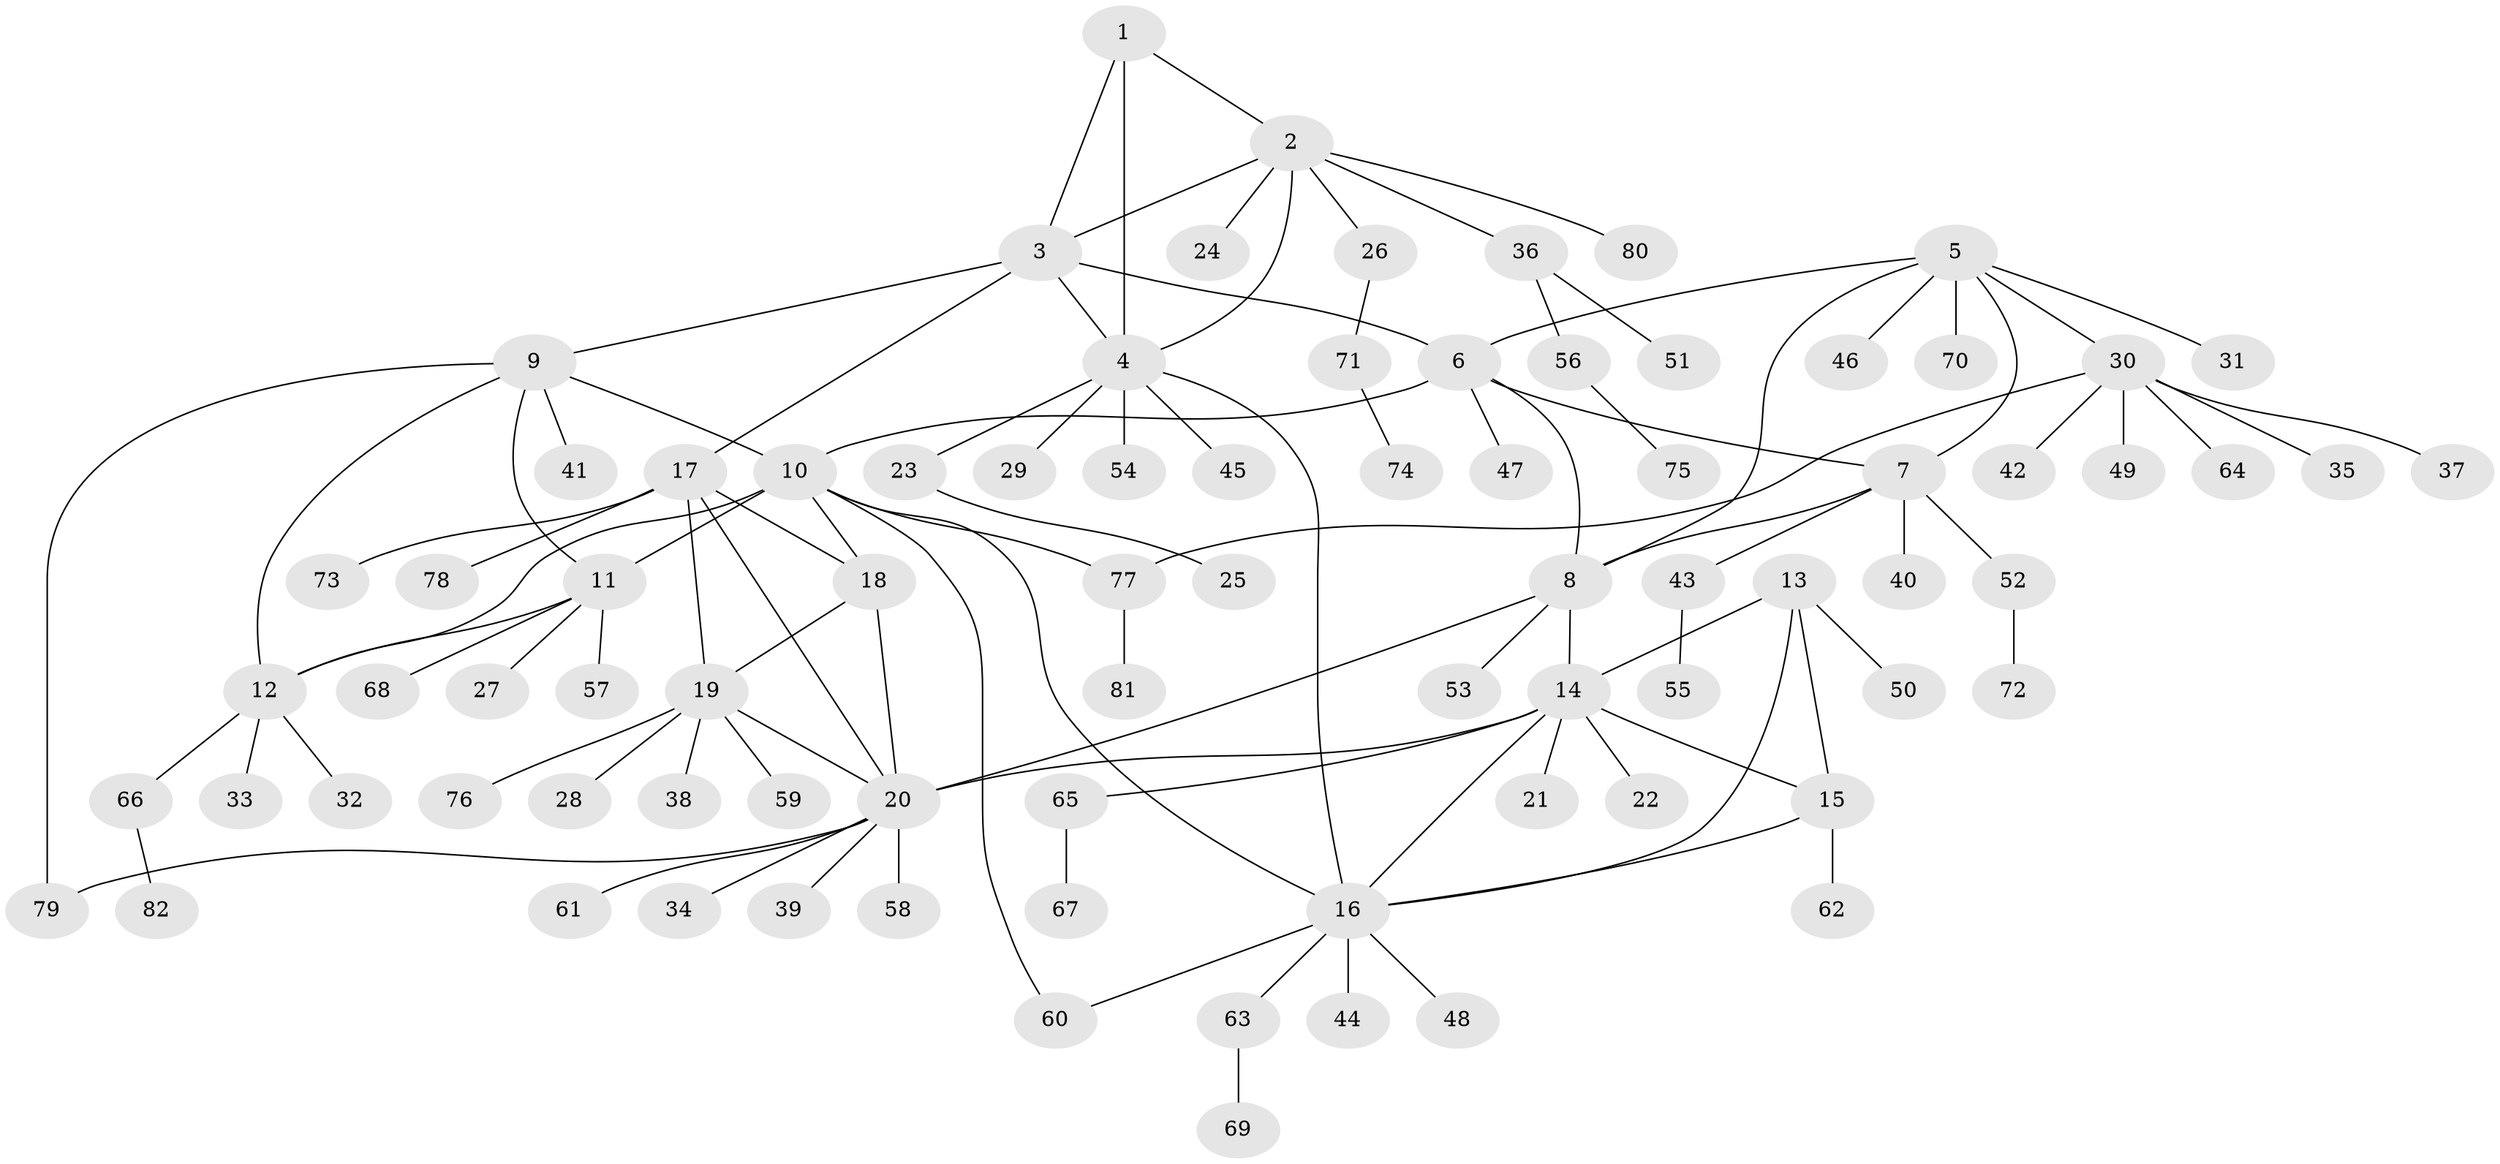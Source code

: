 // Generated by graph-tools (version 1.1) at 2025/50/03/09/25 03:50:40]
// undirected, 82 vertices, 105 edges
graph export_dot {
graph [start="1"]
  node [color=gray90,style=filled];
  1;
  2;
  3;
  4;
  5;
  6;
  7;
  8;
  9;
  10;
  11;
  12;
  13;
  14;
  15;
  16;
  17;
  18;
  19;
  20;
  21;
  22;
  23;
  24;
  25;
  26;
  27;
  28;
  29;
  30;
  31;
  32;
  33;
  34;
  35;
  36;
  37;
  38;
  39;
  40;
  41;
  42;
  43;
  44;
  45;
  46;
  47;
  48;
  49;
  50;
  51;
  52;
  53;
  54;
  55;
  56;
  57;
  58;
  59;
  60;
  61;
  62;
  63;
  64;
  65;
  66;
  67;
  68;
  69;
  70;
  71;
  72;
  73;
  74;
  75;
  76;
  77;
  78;
  79;
  80;
  81;
  82;
  1 -- 2;
  1 -- 3;
  1 -- 4;
  2 -- 3;
  2 -- 4;
  2 -- 24;
  2 -- 26;
  2 -- 36;
  2 -- 80;
  3 -- 4;
  3 -- 6;
  3 -- 9;
  3 -- 17;
  4 -- 16;
  4 -- 23;
  4 -- 29;
  4 -- 45;
  4 -- 54;
  5 -- 6;
  5 -- 7;
  5 -- 8;
  5 -- 30;
  5 -- 31;
  5 -- 46;
  5 -- 70;
  6 -- 7;
  6 -- 8;
  6 -- 10;
  6 -- 47;
  7 -- 8;
  7 -- 40;
  7 -- 43;
  7 -- 52;
  8 -- 14;
  8 -- 20;
  8 -- 53;
  9 -- 10;
  9 -- 11;
  9 -- 12;
  9 -- 41;
  9 -- 79;
  10 -- 11;
  10 -- 12;
  10 -- 16;
  10 -- 18;
  10 -- 60;
  10 -- 77;
  11 -- 12;
  11 -- 27;
  11 -- 57;
  11 -- 68;
  12 -- 32;
  12 -- 33;
  12 -- 66;
  13 -- 14;
  13 -- 15;
  13 -- 16;
  13 -- 50;
  14 -- 15;
  14 -- 16;
  14 -- 20;
  14 -- 21;
  14 -- 22;
  14 -- 65;
  15 -- 16;
  15 -- 62;
  16 -- 44;
  16 -- 48;
  16 -- 60;
  16 -- 63;
  17 -- 18;
  17 -- 19;
  17 -- 20;
  17 -- 73;
  17 -- 78;
  18 -- 19;
  18 -- 20;
  19 -- 20;
  19 -- 28;
  19 -- 38;
  19 -- 59;
  19 -- 76;
  20 -- 34;
  20 -- 39;
  20 -- 58;
  20 -- 61;
  20 -- 79;
  23 -- 25;
  26 -- 71;
  30 -- 35;
  30 -- 37;
  30 -- 42;
  30 -- 49;
  30 -- 64;
  30 -- 77;
  36 -- 51;
  36 -- 56;
  43 -- 55;
  52 -- 72;
  56 -- 75;
  63 -- 69;
  65 -- 67;
  66 -- 82;
  71 -- 74;
  77 -- 81;
}
